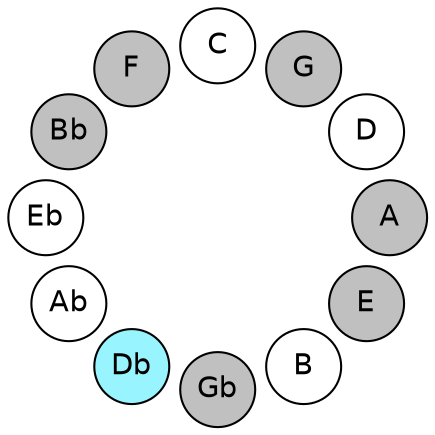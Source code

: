 
graph {

layout = circo;
mindist = .1

node [shape = circle, fontname = Helvetica, margin = 0, style = filled]
edge [style=invis]

subgraph 1 {
	E -- B -- Gb -- Db -- Ab -- Eb -- Bb -- F -- C -- G -- D -- A -- E
}

E [fillcolor = gray];
B [fillcolor = white];
Gb [fillcolor = gray];
Db [fillcolor = cadetblue1];
Ab [fillcolor = white];
Eb [fillcolor = white];
Bb [fillcolor = gray];
F [fillcolor = gray];
C [fillcolor = white];
G [fillcolor = gray];
D [fillcolor = white];
A [fillcolor = gray];
}
